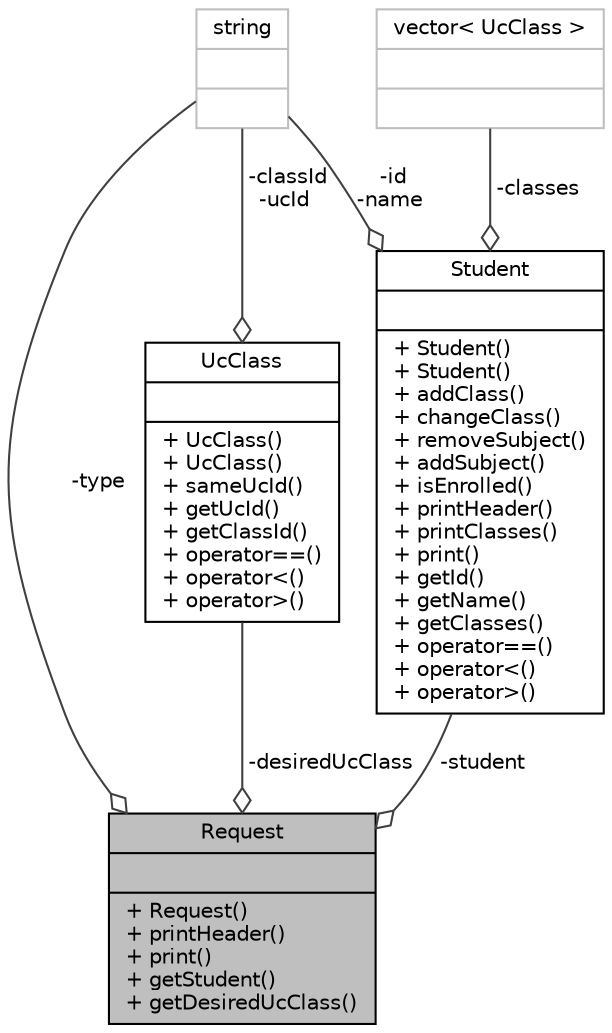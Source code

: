 digraph "Request"
{
 // LATEX_PDF_SIZE
  bgcolor="transparent";
  edge [fontname="Helvetica",fontsize="10",labelfontname="Helvetica",labelfontsize="10"];
  node [fontname="Helvetica",fontsize="10",shape=record];
  Node1 [label="{Request\n||+ Request()\l+ printHeader()\l+ print()\l+ getStudent()\l+ getDesiredUcClass()\l}",height=0.2,width=0.4,color="black", fillcolor="grey75", style="filled", fontcolor="black",tooltip="Class to store the information about a given request."];
  Node2 -> Node1 [color="grey25",fontsize="10",style="solid",label=" -type" ,arrowhead="odiamond",fontname="Helvetica"];
  Node2 [label="{string\n||}",height=0.2,width=0.4,color="grey75",tooltip=" "];
  Node3 -> Node1 [color="grey25",fontsize="10",style="solid",label=" -desiredUcClass" ,arrowhead="odiamond",fontname="Helvetica"];
  Node3 [label="{UcClass\n||+ UcClass()\l+ UcClass()\l+ sameUcId()\l+ getUcId()\l+ getClassId()\l+ operator==()\l+ operator\<()\l+ operator\>()\l}",height=0.2,width=0.4,color="black",URL="$class_uc_class.html",tooltip="Class to store the information about a given class in a UC."];
  Node2 -> Node3 [color="grey25",fontsize="10",style="solid",label=" -classId\n-ucId" ,arrowhead="odiamond",fontname="Helvetica"];
  Node4 -> Node1 [color="grey25",fontsize="10",style="solid",label=" -student" ,arrowhead="odiamond",fontname="Helvetica"];
  Node4 [label="{Student\n||+ Student()\l+ Student()\l+ addClass()\l+ changeClass()\l+ removeSubject()\l+ addSubject()\l+ isEnrolled()\l+ printHeader()\l+ printClasses()\l+ print()\l+ getId()\l+ getName()\l+ getClasses()\l+ operator==()\l+ operator\<()\l+ operator\>()\l}",height=0.2,width=0.4,color="black",URL="$class_student.html",tooltip="Class to store the information about a given student."];
  Node2 -> Node4 [color="grey25",fontsize="10",style="solid",label=" -id\n-name" ,arrowhead="odiamond",fontname="Helvetica"];
  Node5 -> Node4 [color="grey25",fontsize="10",style="solid",label=" -classes" ,arrowhead="odiamond",fontname="Helvetica"];
  Node5 [label="{vector\< UcClass \>\n||}",height=0.2,width=0.4,color="grey75",tooltip=" "];
}

